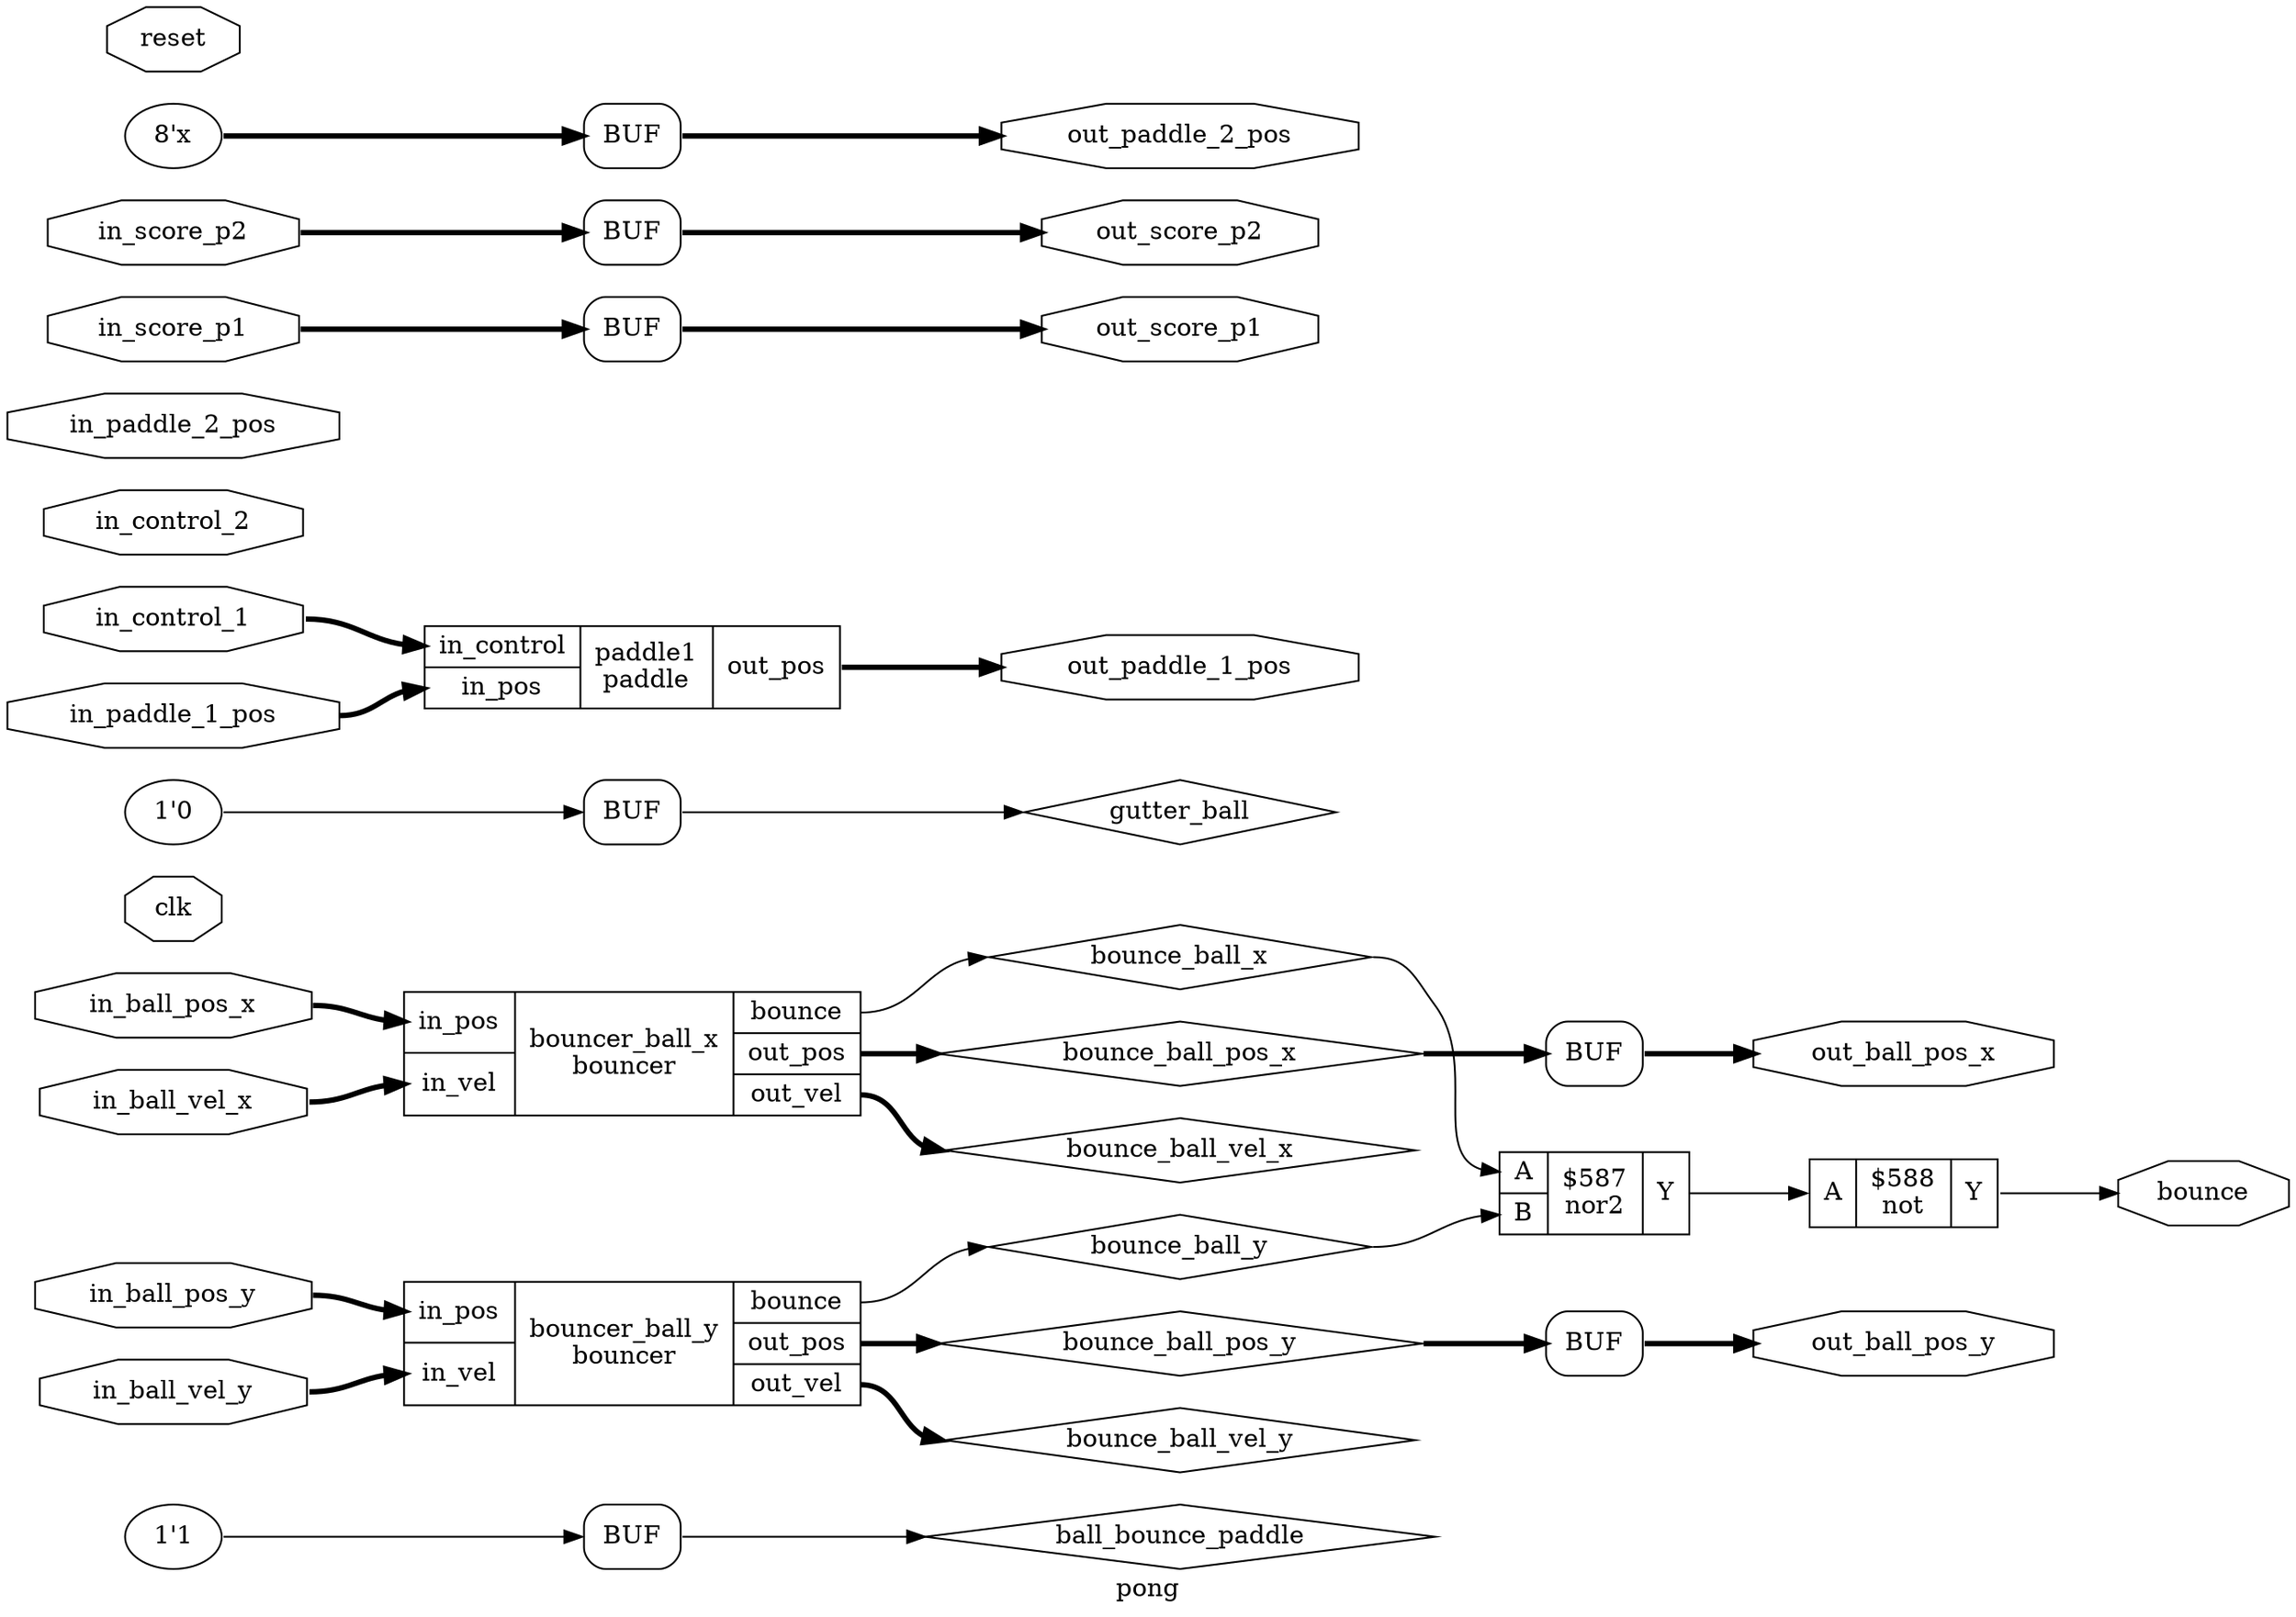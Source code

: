 digraph "pong" {
label="pong";
rankdir="LR";
remincross=true;
n2 [ shape=diamond, label="ball_bounce_paddle", color="black", fontcolor="black" ];
n3 [ shape=octagon, label="bounce", color="black", fontcolor="black" ];
n4 [ shape=diamond, label="bounce_ball_pos_x", color="black", fontcolor="black" ];
n5 [ shape=diamond, label="bounce_ball_pos_y", color="black", fontcolor="black" ];
n6 [ shape=diamond, label="bounce_ball_vel_x", color="black", fontcolor="black" ];
n7 [ shape=diamond, label="bounce_ball_vel_y", color="black", fontcolor="black" ];
n8 [ shape=diamond, label="bounce_ball_x", color="black", fontcolor="black" ];
n9 [ shape=diamond, label="bounce_ball_y", color="black", fontcolor="black" ];
n10 [ shape=octagon, label="clk", color="black", fontcolor="black" ];
n11 [ shape=diamond, label="gutter_ball", color="black", fontcolor="black" ];
n12 [ shape=octagon, label="in_ball_pos_x", color="black", fontcolor="black" ];
n13 [ shape=octagon, label="in_ball_pos_y", color="black", fontcolor="black" ];
n14 [ shape=octagon, label="in_ball_vel_x", color="black", fontcolor="black" ];
n15 [ shape=octagon, label="in_ball_vel_y", color="black", fontcolor="black" ];
n16 [ shape=octagon, label="in_control_1", color="black", fontcolor="black" ];
n17 [ shape=octagon, label="in_control_2", color="black", fontcolor="black" ];
n18 [ shape=octagon, label="in_paddle_1_pos", color="black", fontcolor="black" ];
n19 [ shape=octagon, label="in_paddle_2_pos", color="black", fontcolor="black" ];
n20 [ shape=octagon, label="in_score_p1", color="black", fontcolor="black" ];
n21 [ shape=octagon, label="in_score_p2", color="black", fontcolor="black" ];
n22 [ shape=octagon, label="out_ball_pos_x", color="black", fontcolor="black" ];
n23 [ shape=octagon, label="out_ball_pos_y", color="black", fontcolor="black" ];
n24 [ shape=octagon, label="out_paddle_1_pos", color="black", fontcolor="black" ];
n25 [ shape=octagon, label="out_paddle_2_pos", color="black", fontcolor="black" ];
n26 [ shape=octagon, label="out_score_p1", color="black", fontcolor="black" ];
n27 [ shape=octagon, label="out_score_p2", color="black", fontcolor="black" ];
n28 [ shape=octagon, label="reset", color="black", fontcolor="black" ];
c32 [ shape=record, label="{{<p29> A|<p30> B}|$587\nnor2|{<p31> Y}}" ];
c33 [ shape=record, label="{{<p29> A}|$588\nnot|{<p31> Y}}" ];
c38 [ shape=record, label="{{<p34> in_pos|<p35> in_vel}|bouncer_ball_x\nbouncer|{<p3> bounce|<p36> out_pos|<p37> out_vel}}" ];
c39 [ shape=record, label="{{<p34> in_pos|<p35> in_vel}|bouncer_ball_y\nbouncer|{<p3> bounce|<p36> out_pos|<p37> out_vel}}" ];
c41 [ shape=record, label="{{<p40> in_control|<p34> in_pos}|paddle1\npaddle|{<p36> out_pos}}" ];
v0 [ label="1'1" ];
x1 [shape=box, style=rounded, label="BUF"];
v2 [ label="1'0" ];
x3 [shape=box, style=rounded, label="BUF"];
x4 [shape=box, style=rounded, label="BUF"];
x5 [shape=box, style=rounded, label="BUF"];
v6 [ label="8'x" ];
x7 [shape=box, style=rounded, label="BUF"];
x8 [shape=box, style=rounded, label="BUF"];
x9 [shape=box, style=rounded, label="BUF"];
c32:p31:e -> c33:p29:w [color="black", label=""];
x3:e:e -> n11:w [color="black", label=""];
n12:e -> c38:p34:w [color="black", style="setlinewidth(3)", label=""];
n13:e -> c39:p34:w [color="black", style="setlinewidth(3)", label=""];
n14:e -> c38:p35:w [color="black", style="setlinewidth(3)", label=""];
n15:e -> c39:p35:w [color="black", style="setlinewidth(3)", label=""];
n16:e -> c41:p40:w [color="black", style="setlinewidth(3)", label=""];
n18:e -> c41:p34:w [color="black", style="setlinewidth(3)", label=""];
x1:e:e -> n2:w [color="black", label=""];
n20:e -> x8:w:w [color="black", style="setlinewidth(3)", label=""];
n21:e -> x9:w:w [color="black", style="setlinewidth(3)", label=""];
x4:e:e -> n22:w [color="black", style="setlinewidth(3)", label=""];
x5:e:e -> n23:w [color="black", style="setlinewidth(3)", label=""];
c41:p36:e -> n24:w [color="black", style="setlinewidth(3)", label=""];
x7:e:e -> n25:w [color="black", style="setlinewidth(3)", label=""];
x8:e:e -> n26:w [color="black", style="setlinewidth(3)", label=""];
x9:e:e -> n27:w [color="black", style="setlinewidth(3)", label=""];
c33:p31:e -> n3:w [color="black", label=""];
c38:p36:e -> n4:w [color="black", style="setlinewidth(3)", label=""];
n4:e -> x4:w:w [color="black", style="setlinewidth(3)", label=""];
c39:p36:e -> n5:w [color="black", style="setlinewidth(3)", label=""];
n5:e -> x5:w:w [color="black", style="setlinewidth(3)", label=""];
c38:p37:e -> n6:w [color="black", style="setlinewidth(3)", label=""];
c39:p37:e -> n7:w [color="black", style="setlinewidth(3)", label=""];
c38:p3:e -> n8:w [color="black", label=""];
n8:e -> c32:p29:w [color="black", label=""];
c39:p3:e -> n9:w [color="black", label=""];
n9:e -> c32:p30:w [color="black", label=""];
v0:e -> x1:w:w [color="black", label=""];
v2:e -> x3:w:w [color="black", label=""];
v6:e -> x7:w:w [color="black", style="setlinewidth(3)", label=""];
}

